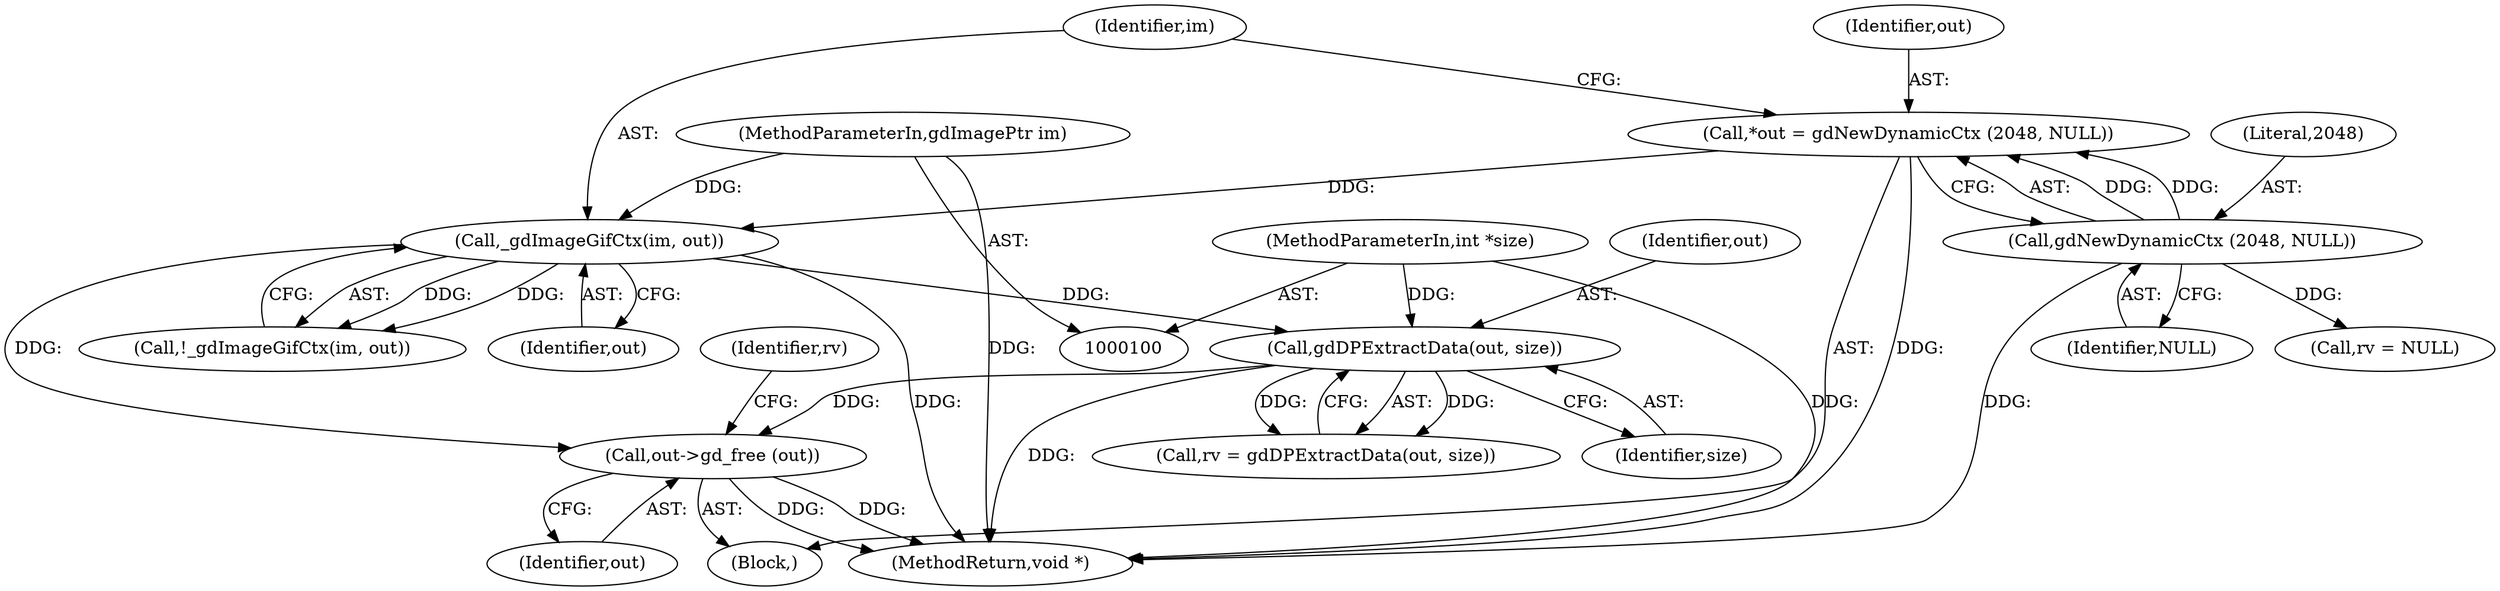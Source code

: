 digraph "0_php-src_089f7c0bc28d399b0420aa6ef058e4c1c120b2ae_0@API" {
"1000127" [label="(Call,out->gd_free (out))"];
"1000113" [label="(Call,_gdImageGifCtx(im, out))"];
"1000101" [label="(MethodParameterIn,gdImagePtr im)"];
"1000106" [label="(Call,*out = gdNewDynamicCtx (2048, NULL))"];
"1000108" [label="(Call,gdNewDynamicCtx (2048, NULL))"];
"1000119" [label="(Call,gdDPExtractData(out, size))"];
"1000102" [label="(MethodParameterIn,int *size)"];
"1000124" [label="(Call,rv = NULL)"];
"1000114" [label="(Identifier,im)"];
"1000128" [label="(Identifier,out)"];
"1000115" [label="(Identifier,out)"];
"1000119" [label="(Call,gdDPExtractData(out, size))"];
"1000120" [label="(Identifier,out)"];
"1000110" [label="(Identifier,NULL)"];
"1000108" [label="(Call,gdNewDynamicCtx (2048, NULL))"];
"1000127" [label="(Call,out->gd_free (out))"];
"1000130" [label="(Identifier,rv)"];
"1000117" [label="(Call,rv = gdDPExtractData(out, size))"];
"1000107" [label="(Identifier,out)"];
"1000103" [label="(Block,)"];
"1000106" [label="(Call,*out = gdNewDynamicCtx (2048, NULL))"];
"1000112" [label="(Call,!_gdImageGifCtx(im, out))"];
"1000121" [label="(Identifier,size)"];
"1000101" [label="(MethodParameterIn,gdImagePtr im)"];
"1000102" [label="(MethodParameterIn,int *size)"];
"1000113" [label="(Call,_gdImageGifCtx(im, out))"];
"1000109" [label="(Literal,2048)"];
"1000131" [label="(MethodReturn,void *)"];
"1000127" -> "1000103"  [label="AST: "];
"1000127" -> "1000128"  [label="CFG: "];
"1000128" -> "1000127"  [label="AST: "];
"1000130" -> "1000127"  [label="CFG: "];
"1000127" -> "1000131"  [label="DDG: "];
"1000127" -> "1000131"  [label="DDG: "];
"1000113" -> "1000127"  [label="DDG: "];
"1000119" -> "1000127"  [label="DDG: "];
"1000113" -> "1000112"  [label="AST: "];
"1000113" -> "1000115"  [label="CFG: "];
"1000114" -> "1000113"  [label="AST: "];
"1000115" -> "1000113"  [label="AST: "];
"1000112" -> "1000113"  [label="CFG: "];
"1000113" -> "1000131"  [label="DDG: "];
"1000113" -> "1000112"  [label="DDG: "];
"1000113" -> "1000112"  [label="DDG: "];
"1000101" -> "1000113"  [label="DDG: "];
"1000106" -> "1000113"  [label="DDG: "];
"1000113" -> "1000119"  [label="DDG: "];
"1000101" -> "1000100"  [label="AST: "];
"1000101" -> "1000131"  [label="DDG: "];
"1000106" -> "1000103"  [label="AST: "];
"1000106" -> "1000108"  [label="CFG: "];
"1000107" -> "1000106"  [label="AST: "];
"1000108" -> "1000106"  [label="AST: "];
"1000114" -> "1000106"  [label="CFG: "];
"1000106" -> "1000131"  [label="DDG: "];
"1000108" -> "1000106"  [label="DDG: "];
"1000108" -> "1000106"  [label="DDG: "];
"1000108" -> "1000110"  [label="CFG: "];
"1000109" -> "1000108"  [label="AST: "];
"1000110" -> "1000108"  [label="AST: "];
"1000108" -> "1000131"  [label="DDG: "];
"1000108" -> "1000124"  [label="DDG: "];
"1000119" -> "1000117"  [label="AST: "];
"1000119" -> "1000121"  [label="CFG: "];
"1000120" -> "1000119"  [label="AST: "];
"1000121" -> "1000119"  [label="AST: "];
"1000117" -> "1000119"  [label="CFG: "];
"1000119" -> "1000131"  [label="DDG: "];
"1000119" -> "1000117"  [label="DDG: "];
"1000119" -> "1000117"  [label="DDG: "];
"1000102" -> "1000119"  [label="DDG: "];
"1000102" -> "1000100"  [label="AST: "];
"1000102" -> "1000131"  [label="DDG: "];
}
